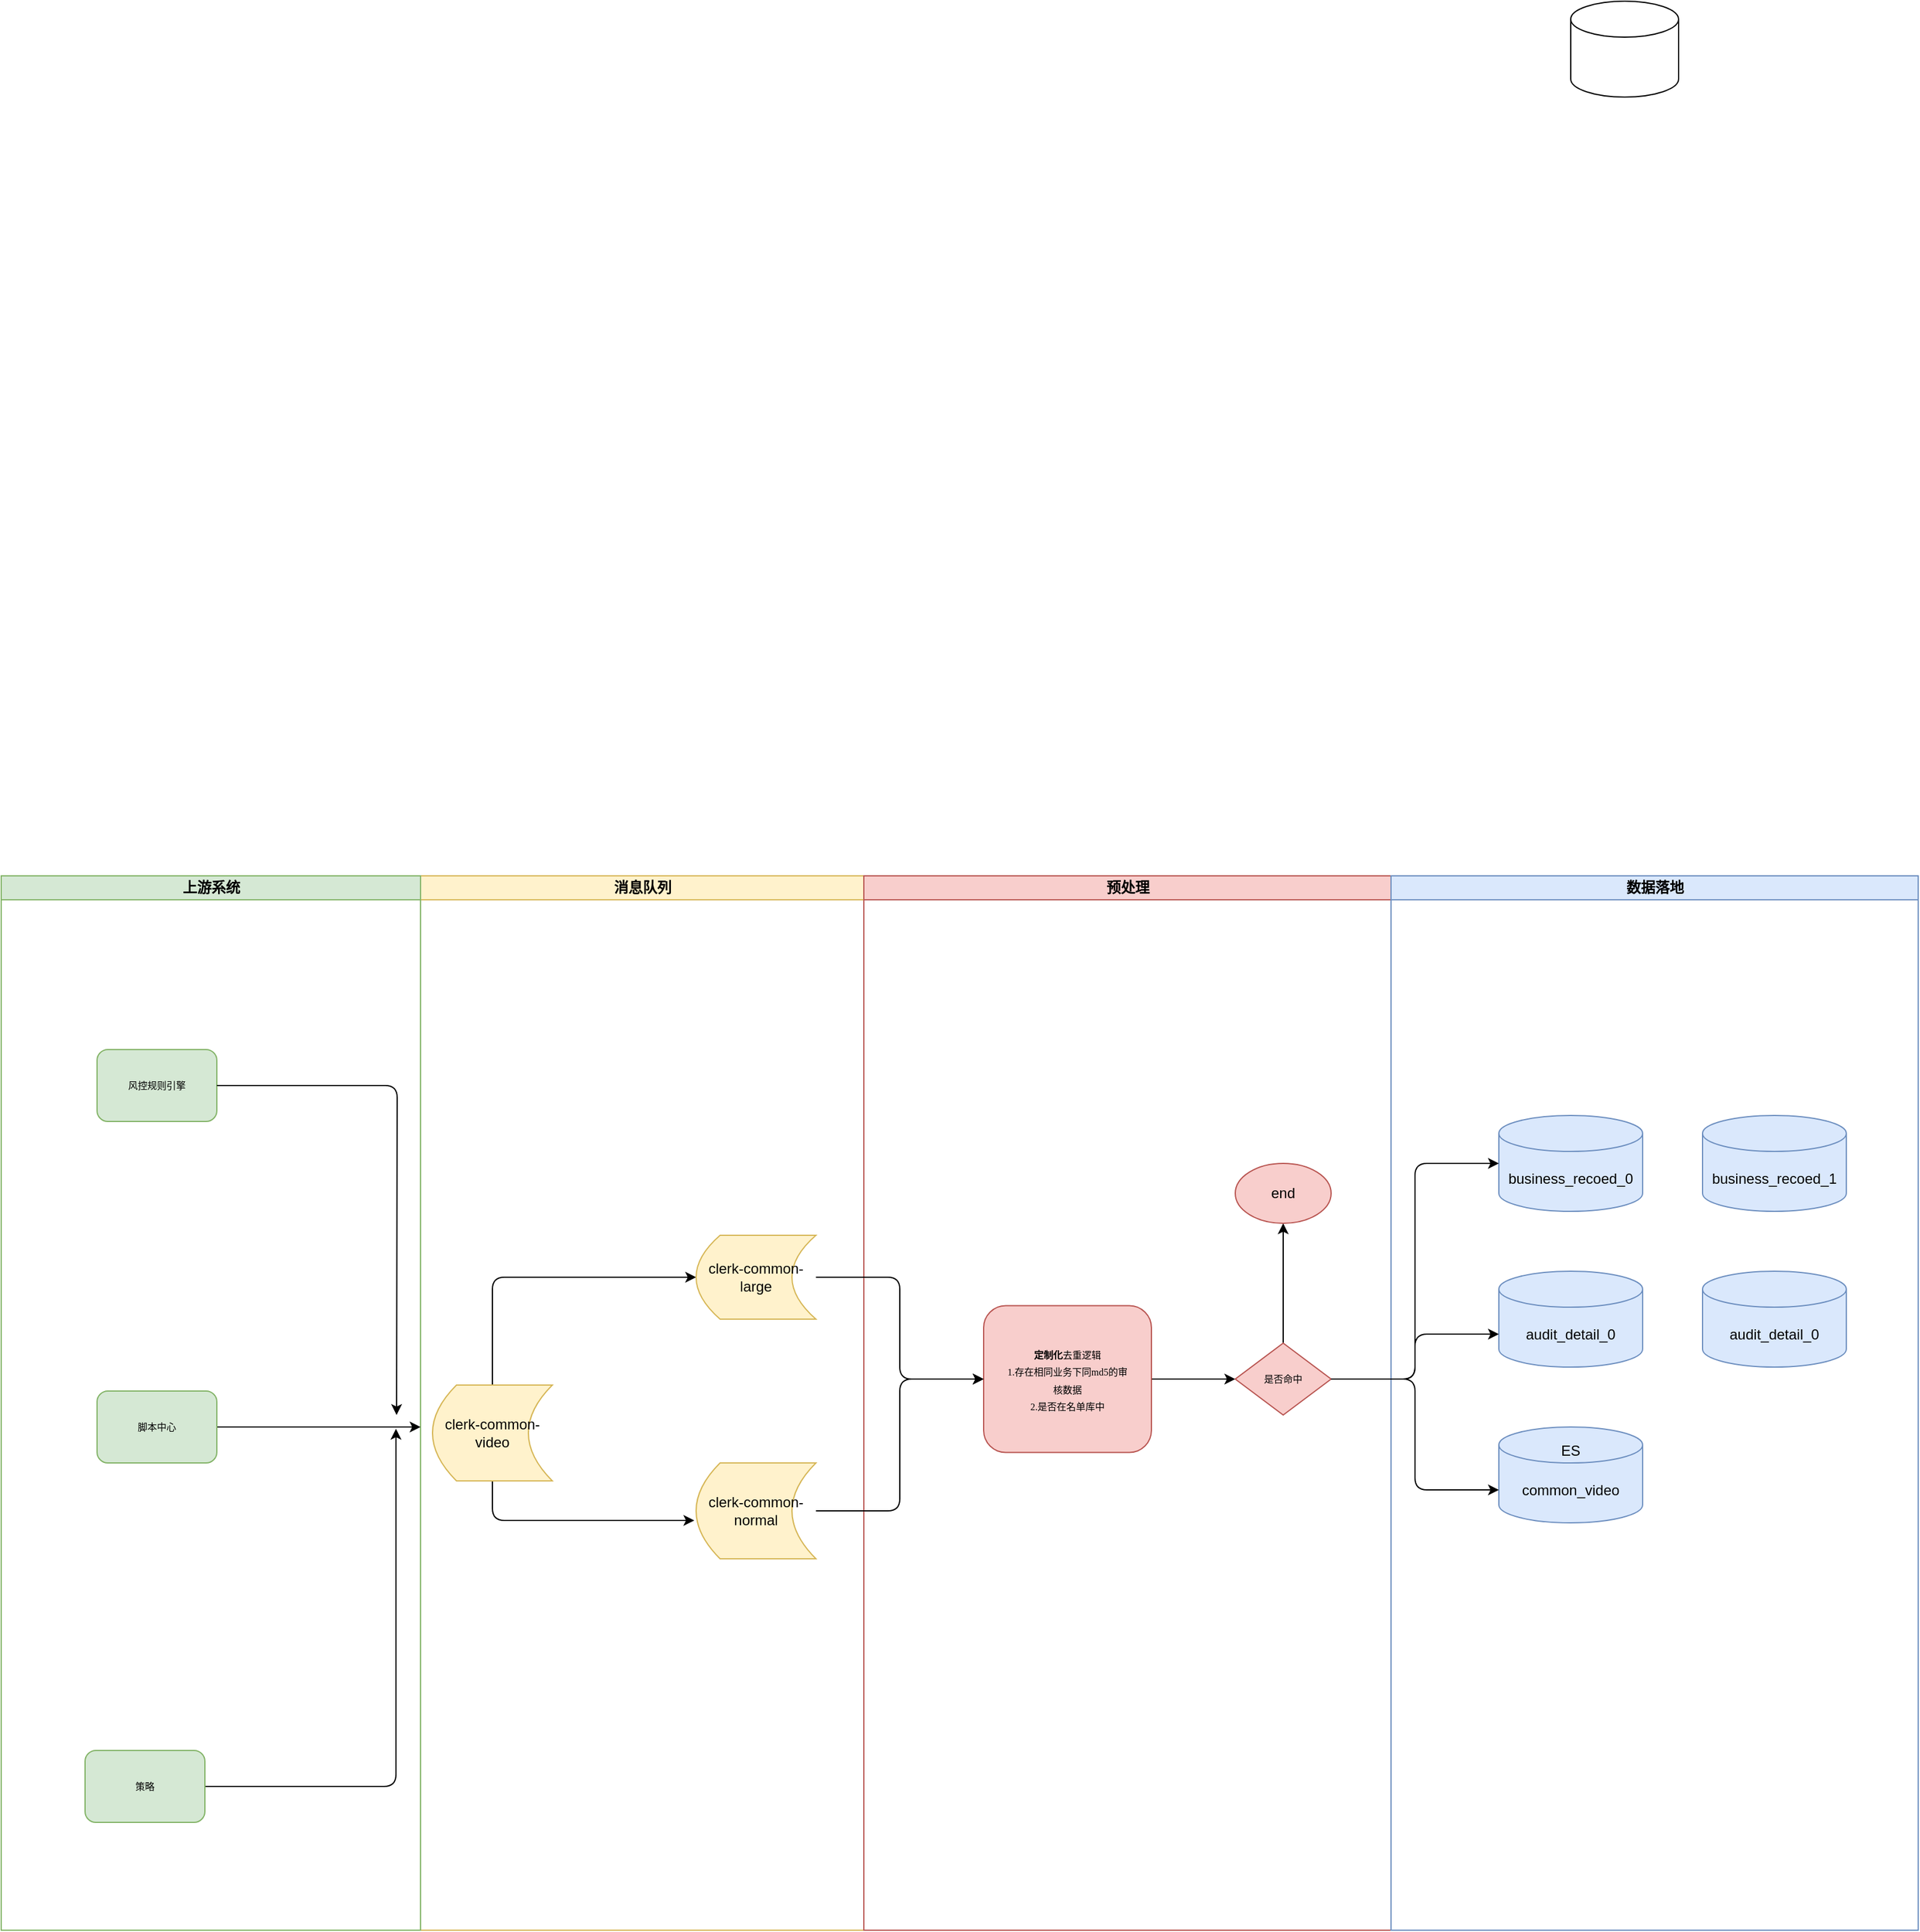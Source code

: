 <mxfile version="14.8.0" type="github">
  <diagram name="Page-1" id="74e2e168-ea6b-b213-b513-2b3c1d86103e">
    <mxGraphModel dx="2264" dy="683" grid="1" gridSize="10" guides="1" tooltips="1" connect="1" arrows="1" fold="1" page="1" pageScale="1" pageWidth="1100" pageHeight="850" background="none" math="0" shadow="0">
      <root>
        <mxCell id="0" />
        <mxCell id="1" parent="0" />
        <mxCell id="7jv45i5DiAnNKl9LhLXf-71" value="" style="shape=cylinder3;whiteSpace=wrap;html=1;boundedLbl=1;backgroundOutline=1;size=15;" vertex="1" parent="1">
          <mxGeometry x="1090" y="370" width="90" height="80" as="geometry" />
        </mxCell>
        <mxCell id="7jv45i5DiAnNKl9LhLXf-72" value="消息队列" style="swimlane;html=1;startSize=20;fillColor=#fff2cc;strokeColor=#d6b656;" vertex="1" parent="1">
          <mxGeometry x="130" y="1100" width="370" height="880" as="geometry" />
        </mxCell>
        <mxCell id="7jv45i5DiAnNKl9LhLXf-73" style="edgeStyle=orthogonalEdgeStyle;rounded=1;orthogonalLoop=1;jettySize=auto;html=1;exitX=0.5;exitY=1;exitDx=0;exitDy=0;entryX=-0.015;entryY=0.6;entryDx=0;entryDy=0;entryPerimeter=0;" edge="1" parent="7jv45i5DiAnNKl9LhLXf-72" source="7jv45i5DiAnNKl9LhLXf-75" target="7jv45i5DiAnNKl9LhLXf-77">
          <mxGeometry relative="1" as="geometry" />
        </mxCell>
        <mxCell id="7jv45i5DiAnNKl9LhLXf-74" style="edgeStyle=orthogonalEdgeStyle;rounded=1;orthogonalLoop=1;jettySize=auto;html=1;exitX=0.5;exitY=0;exitDx=0;exitDy=0;entryX=0;entryY=0.5;entryDx=0;entryDy=0;" edge="1" parent="7jv45i5DiAnNKl9LhLXf-72" source="7jv45i5DiAnNKl9LhLXf-75" target="7jv45i5DiAnNKl9LhLXf-76">
          <mxGeometry relative="1" as="geometry" />
        </mxCell>
        <mxCell id="7jv45i5DiAnNKl9LhLXf-75" value="clerk-common-video" style="shape=dataStorage;whiteSpace=wrap;html=1;fixedSize=1;fillColor=#fff2cc;strokeColor=#d6b656;" vertex="1" parent="7jv45i5DiAnNKl9LhLXf-72">
          <mxGeometry x="10" y="425" width="100" height="80" as="geometry" />
        </mxCell>
        <mxCell id="7jv45i5DiAnNKl9LhLXf-76" value="&lt;span&gt;clerk-common-large&lt;/span&gt;" style="shape=dataStorage;whiteSpace=wrap;html=1;fixedSize=1;fillColor=#fff2cc;strokeColor=#d6b656;" vertex="1" parent="7jv45i5DiAnNKl9LhLXf-72">
          <mxGeometry x="230" y="300" width="100" height="70" as="geometry" />
        </mxCell>
        <mxCell id="7jv45i5DiAnNKl9LhLXf-77" value="&lt;span&gt;clerk-common-normal&lt;/span&gt;" style="shape=dataStorage;whiteSpace=wrap;html=1;fixedSize=1;fillColor=#fff2cc;strokeColor=#d6b656;" vertex="1" parent="7jv45i5DiAnNKl9LhLXf-72">
          <mxGeometry x="230" y="490" width="100" height="80" as="geometry" />
        </mxCell>
        <mxCell id="7jv45i5DiAnNKl9LhLXf-78" value="预处理" style="swimlane;html=1;startSize=20;fillColor=#f8cecc;strokeColor=#b85450;" vertex="1" parent="1">
          <mxGeometry x="500" y="1100" width="440" height="880" as="geometry" />
        </mxCell>
        <mxCell id="7jv45i5DiAnNKl9LhLXf-79" style="edgeStyle=orthogonalEdgeStyle;rounded=1;orthogonalLoop=1;jettySize=auto;html=1;exitX=1;exitY=0.5;exitDx=0;exitDy=0;entryX=0;entryY=0.5;entryDx=0;entryDy=0;" edge="1" parent="7jv45i5DiAnNKl9LhLXf-78" source="7jv45i5DiAnNKl9LhLXf-80" target="7jv45i5DiAnNKl9LhLXf-82">
          <mxGeometry relative="1" as="geometry" />
        </mxCell>
        <mxCell id="7jv45i5DiAnNKl9LhLXf-80" value="" style="rounded=1;whiteSpace=wrap;html=1;shadow=0;labelBackgroundColor=none;strokeWidth=1;fontFamily=Verdana;fontSize=8;align=center;fillColor=#f8cecc;strokeColor=#b85450;" vertex="1" parent="7jv45i5DiAnNKl9LhLXf-78">
          <mxGeometry x="100" y="358.75" width="140" height="122.5" as="geometry" />
        </mxCell>
        <mxCell id="7jv45i5DiAnNKl9LhLXf-81" style="edgeStyle=orthogonalEdgeStyle;rounded=1;orthogonalLoop=1;jettySize=auto;html=1;exitX=0.5;exitY=0;exitDx=0;exitDy=0;entryX=0.5;entryY=1;entryDx=0;entryDy=0;" edge="1" parent="7jv45i5DiAnNKl9LhLXf-78" source="7jv45i5DiAnNKl9LhLXf-82" target="7jv45i5DiAnNKl9LhLXf-83">
          <mxGeometry relative="1" as="geometry" />
        </mxCell>
        <mxCell id="7jv45i5DiAnNKl9LhLXf-82" value="是否命中" style="rhombus;whiteSpace=wrap;html=1;rounded=0;shadow=0;labelBackgroundColor=none;strokeWidth=1;fontFamily=Verdana;fontSize=8;align=center;fillColor=#f8cecc;strokeColor=#b85450;" vertex="1" parent="7jv45i5DiAnNKl9LhLXf-78">
          <mxGeometry x="310" y="390" width="80" height="60" as="geometry" />
        </mxCell>
        <mxCell id="7jv45i5DiAnNKl9LhLXf-83" value="end" style="ellipse;whiteSpace=wrap;html=1;fillColor=#f8cecc;strokeColor=#b85450;" vertex="1" parent="7jv45i5DiAnNKl9LhLXf-78">
          <mxGeometry x="310" y="240" width="80" height="50" as="geometry" />
        </mxCell>
        <mxCell id="7jv45i5DiAnNKl9LhLXf-84" value="&lt;b style=&quot;font-family: &amp;#34;verdana&amp;#34; ; font-size: 8px&quot;&gt;定制化&lt;/b&gt;&lt;span style=&quot;font-family: &amp;#34;verdana&amp;#34; ; font-size: 8px&quot;&gt;去重逻辑&lt;/span&gt;&lt;br style=&quot;font-family: &amp;#34;verdana&amp;#34; ; font-size: 8px&quot;&gt;&lt;span style=&quot;font-family: &amp;#34;verdana&amp;#34; ; font-size: 8px&quot;&gt;1.存在相同业务下同md5的审核数据&lt;/span&gt;&lt;br style=&quot;font-family: &amp;#34;verdana&amp;#34; ; font-size: 8px&quot;&gt;&lt;span style=&quot;font-family: &amp;#34;verdana&amp;#34; ; font-size: 8px&quot;&gt;2.是否在名单库中&lt;/span&gt;" style="text;html=1;strokeColor=none;fillColor=none;align=center;verticalAlign=middle;whiteSpace=wrap;rounded=0;" vertex="1" parent="7jv45i5DiAnNKl9LhLXf-78">
          <mxGeometry x="115" y="380" width="110" height="80" as="geometry" />
        </mxCell>
        <mxCell id="7jv45i5DiAnNKl9LhLXf-85" value="数据落地" style="swimlane;html=1;startSize=20;fillColor=#dae8fc;strokeColor=#6c8ebf;" vertex="1" parent="1">
          <mxGeometry x="940" y="1100" width="440" height="880" as="geometry" />
        </mxCell>
        <mxCell id="7jv45i5DiAnNKl9LhLXf-86" value="business_recoed_0" style="shape=cylinder3;whiteSpace=wrap;html=1;boundedLbl=1;backgroundOutline=1;size=15;fillColor=#dae8fc;strokeColor=#6c8ebf;" vertex="1" parent="7jv45i5DiAnNKl9LhLXf-85">
          <mxGeometry x="90" y="200" width="120" height="80" as="geometry" />
        </mxCell>
        <mxCell id="7jv45i5DiAnNKl9LhLXf-89" value="&lt;span&gt;business_recoed_1&lt;/span&gt;" style="shape=cylinder3;whiteSpace=wrap;html=1;boundedLbl=1;backgroundOutline=1;size=15;fillColor=#dae8fc;strokeColor=#6c8ebf;" vertex="1" parent="7jv45i5DiAnNKl9LhLXf-85">
          <mxGeometry x="260" y="200" width="120" height="80" as="geometry" />
        </mxCell>
        <mxCell id="7jv45i5DiAnNKl9LhLXf-90" value="audit_detail_0" style="shape=cylinder3;whiteSpace=wrap;html=1;boundedLbl=1;backgroundOutline=1;size=15;fillColor=#dae8fc;strokeColor=#6c8ebf;" vertex="1" parent="7jv45i5DiAnNKl9LhLXf-85">
          <mxGeometry x="90" y="330" width="120" height="80" as="geometry" />
        </mxCell>
        <mxCell id="7jv45i5DiAnNKl9LhLXf-91" value="&lt;span&gt;audit_detail_0&lt;/span&gt;" style="shape=cylinder3;whiteSpace=wrap;html=1;boundedLbl=1;backgroundOutline=1;size=15;fillColor=#dae8fc;strokeColor=#6c8ebf;" vertex="1" parent="7jv45i5DiAnNKl9LhLXf-85">
          <mxGeometry x="260" y="330" width="120" height="80" as="geometry" />
        </mxCell>
        <mxCell id="7jv45i5DiAnNKl9LhLXf-92" value="common_video" style="shape=cylinder3;whiteSpace=wrap;html=1;boundedLbl=1;backgroundOutline=1;size=15;fillColor=#dae8fc;strokeColor=#6c8ebf;" vertex="1" parent="7jv45i5DiAnNKl9LhLXf-85">
          <mxGeometry x="90" y="460" width="120" height="80" as="geometry" />
        </mxCell>
        <mxCell id="7jv45i5DiAnNKl9LhLXf-87" value="上游系统" style="swimlane;html=1;startSize=20;fillColor=#d5e8d4;strokeColor=#82b366;" vertex="1" parent="1">
          <mxGeometry x="-220" y="1100" width="350" height="880" as="geometry" />
        </mxCell>
        <mxCell id="77e6c97f196da883-8" value="风控规则引擎&lt;br&gt;" style="rounded=1;whiteSpace=wrap;html=1;shadow=0;labelBackgroundColor=none;strokeWidth=1;fontFamily=Verdana;fontSize=8;align=center;fillColor=#d5e8d4;strokeColor=#82b366;" parent="7jv45i5DiAnNKl9LhLXf-87" vertex="1">
          <mxGeometry x="80" y="145" width="100" height="60" as="geometry" />
        </mxCell>
        <mxCell id="7jv45i5DiAnNKl9LhLXf-38" style="edgeStyle=orthogonalEdgeStyle;rounded=1;orthogonalLoop=1;jettySize=auto;html=1;exitX=1;exitY=0.5;exitDx=0;exitDy=0;entryX=0;entryY=0.5;entryDx=0;entryDy=0;" edge="1" parent="7jv45i5DiAnNKl9LhLXf-87" source="77e6c97f196da883-8">
          <mxGeometry relative="1" as="geometry">
            <mxPoint x="330" y="450" as="targetPoint" />
          </mxGeometry>
        </mxCell>
        <mxCell id="7jv45i5DiAnNKl9LhLXf-39" style="edgeStyle=orthogonalEdgeStyle;rounded=1;orthogonalLoop=1;jettySize=auto;html=1;exitX=1;exitY=0.5;exitDx=0;exitDy=0;" edge="1" parent="7jv45i5DiAnNKl9LhLXf-87" source="77e6c97f196da883-10">
          <mxGeometry relative="1" as="geometry">
            <mxPoint x="350" y="460" as="targetPoint" />
            <Array as="points">
              <mxPoint x="180" y="460" />
              <mxPoint x="340" y="460" />
            </Array>
          </mxGeometry>
        </mxCell>
        <mxCell id="77e6c97f196da883-10" value="&lt;span&gt;脚本中心&lt;/span&gt;" style="rounded=1;whiteSpace=wrap;html=1;shadow=0;labelBackgroundColor=none;strokeWidth=1;fontFamily=Verdana;fontSize=8;align=center;fillColor=#d5e8d4;strokeColor=#82b366;" parent="7jv45i5DiAnNKl9LhLXf-87" vertex="1">
          <mxGeometry x="80" y="430" width="100" height="60" as="geometry" />
        </mxCell>
        <mxCell id="7jv45i5DiAnNKl9LhLXf-40" style="edgeStyle=orthogonalEdgeStyle;rounded=1;orthogonalLoop=1;jettySize=auto;html=1;exitX=1;exitY=0.5;exitDx=0;exitDy=0;entryX=-0.005;entryY=0.644;entryDx=0;entryDy=0;entryPerimeter=0;" edge="1" parent="7jv45i5DiAnNKl9LhLXf-87" source="77e6c97f196da883-14">
          <mxGeometry relative="1" as="geometry">
            <mxPoint x="329.5" y="461.52" as="targetPoint" />
            <Array as="points">
              <mxPoint x="330" y="760" />
            </Array>
          </mxGeometry>
        </mxCell>
        <mxCell id="77e6c97f196da883-14" value="策略" style="rounded=1;whiteSpace=wrap;html=1;shadow=0;labelBackgroundColor=none;strokeWidth=1;fontFamily=Verdana;fontSize=8;align=center;fillColor=#d5e8d4;strokeColor=#82b366;" parent="7jv45i5DiAnNKl9LhLXf-87" vertex="1">
          <mxGeometry x="70" y="730" width="100" height="60" as="geometry" />
        </mxCell>
        <mxCell id="7jv45i5DiAnNKl9LhLXf-93" value="ES" style="text;html=1;strokeColor=none;fillColor=none;align=center;verticalAlign=middle;whiteSpace=wrap;rounded=0;" vertex="1" parent="1">
          <mxGeometry x="1070" y="1570" width="40" height="20" as="geometry" />
        </mxCell>
        <mxCell id="7jv45i5DiAnNKl9LhLXf-96" style="edgeStyle=orthogonalEdgeStyle;rounded=1;orthogonalLoop=1;jettySize=auto;html=1;exitX=1;exitY=0.5;exitDx=0;exitDy=0;entryX=0;entryY=0.5;entryDx=0;entryDy=0;entryPerimeter=0;" edge="1" parent="1" source="7jv45i5DiAnNKl9LhLXf-82" target="7jv45i5DiAnNKl9LhLXf-86">
          <mxGeometry relative="1" as="geometry" />
        </mxCell>
        <mxCell id="7jv45i5DiAnNKl9LhLXf-97" style="edgeStyle=orthogonalEdgeStyle;rounded=1;orthogonalLoop=1;jettySize=auto;html=1;exitX=1;exitY=0.5;exitDx=0;exitDy=0;entryX=0;entryY=0;entryDx=0;entryDy=52.5;entryPerimeter=0;" edge="1" parent="1" source="7jv45i5DiAnNKl9LhLXf-82" target="7jv45i5DiAnNKl9LhLXf-90">
          <mxGeometry relative="1" as="geometry" />
        </mxCell>
        <mxCell id="7jv45i5DiAnNKl9LhLXf-98" style="edgeStyle=orthogonalEdgeStyle;rounded=1;orthogonalLoop=1;jettySize=auto;html=1;exitX=1;exitY=0.5;exitDx=0;exitDy=0;entryX=0;entryY=0;entryDx=0;entryDy=52.5;entryPerimeter=0;" edge="1" parent="1" source="7jv45i5DiAnNKl9LhLXf-82" target="7jv45i5DiAnNKl9LhLXf-92">
          <mxGeometry relative="1" as="geometry" />
        </mxCell>
        <mxCell id="7jv45i5DiAnNKl9LhLXf-99" style="edgeStyle=orthogonalEdgeStyle;rounded=1;orthogonalLoop=1;jettySize=auto;html=1;exitX=1;exitY=0.5;exitDx=0;exitDy=0;" edge="1" parent="1" source="7jv45i5DiAnNKl9LhLXf-76" target="7jv45i5DiAnNKl9LhLXf-80">
          <mxGeometry relative="1" as="geometry" />
        </mxCell>
        <mxCell id="7jv45i5DiAnNKl9LhLXf-100" style="edgeStyle=orthogonalEdgeStyle;rounded=1;orthogonalLoop=1;jettySize=auto;html=1;exitX=1;exitY=0.5;exitDx=0;exitDy=0;entryX=0;entryY=0.5;entryDx=0;entryDy=0;" edge="1" parent="1" source="7jv45i5DiAnNKl9LhLXf-77" target="7jv45i5DiAnNKl9LhLXf-80">
          <mxGeometry relative="1" as="geometry" />
        </mxCell>
      </root>
    </mxGraphModel>
  </diagram>
</mxfile>

